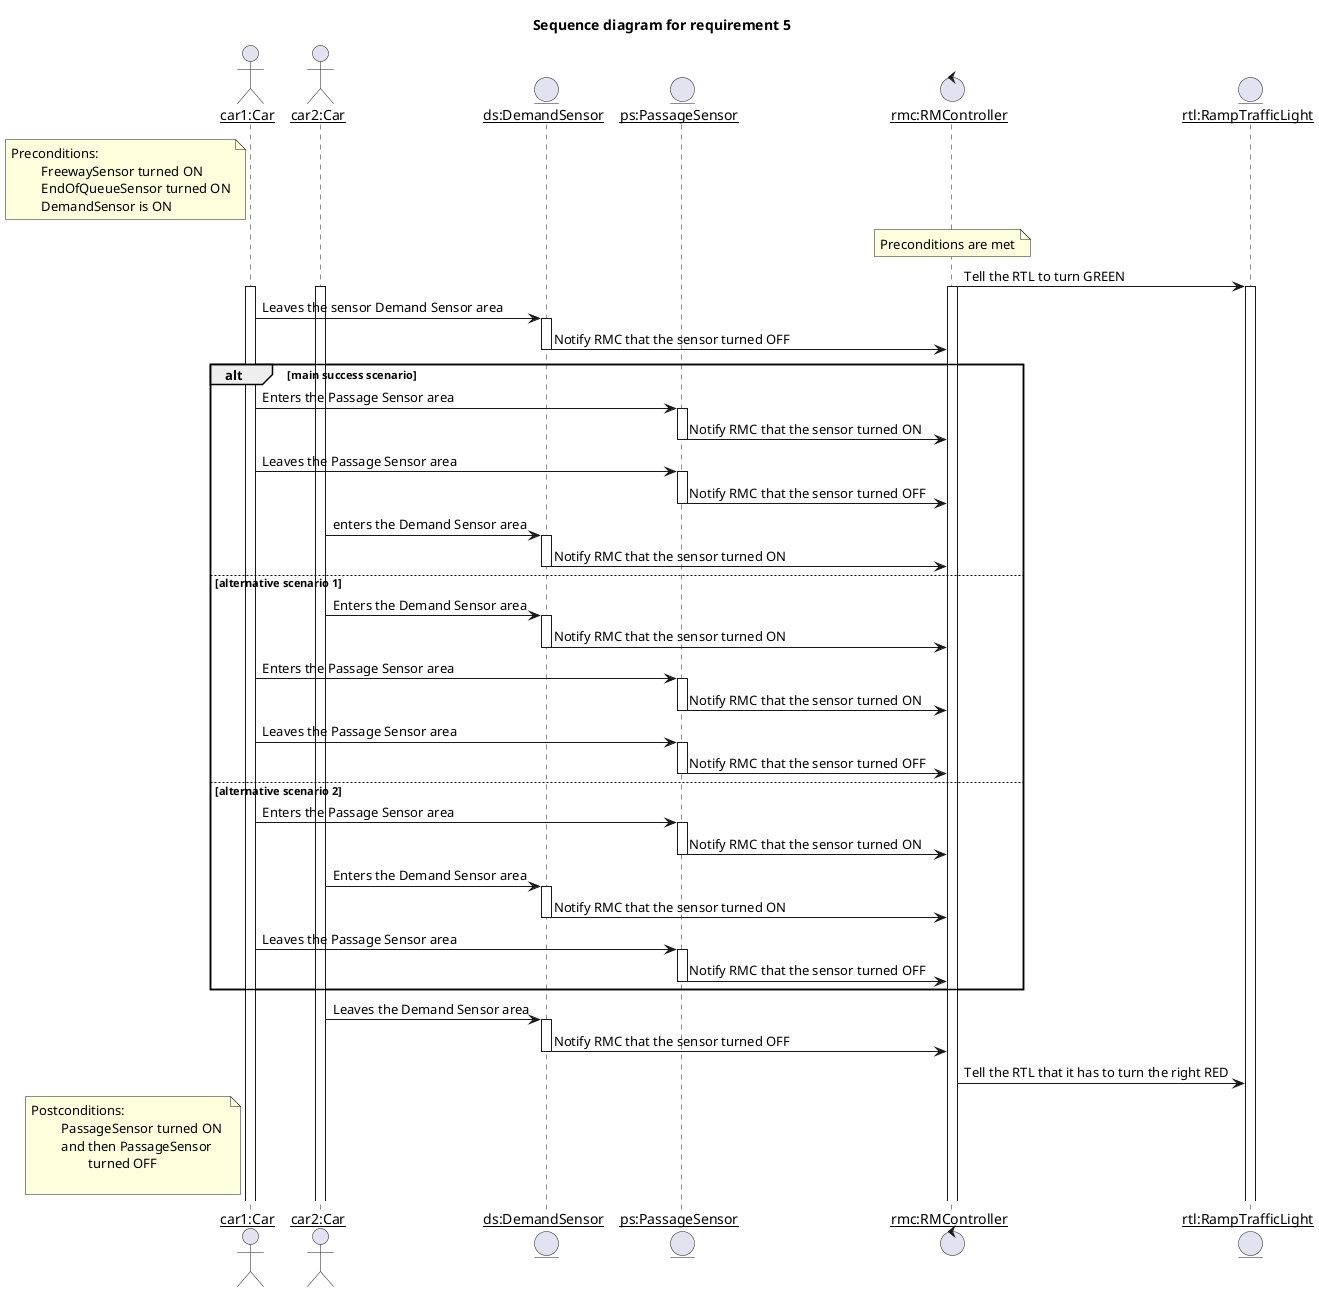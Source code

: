@startuml
skinparam sequenceParticipant underline

'5) When the FS is ON and the QS is ON,
'if DS is turned ON, it indicates intense traffic over the ramp.
'In this scenario, two cars must cross the TL before it turns RED.
'Then, set TL to GREEN. After DS is OFF, ON and OFF (two cars),
'turn TL to RED.

title "Sequence diagram for requirement 5"

actor "car1:Car" as Car1
actor "car2:Car" as Car2

entity "ds:DemandSensor" as DS
entity "ps:PassageSensor" as PS
control "rmc:RMController" as RMC
entity "rtl:RampTrafficLight" as RTL

note left of Car1: Preconditions:\n\t FreewaySensor turned ON\n\t EndOfQueueSensor turned ON\n\t DemandSensor is ON

'below commented lines not explicitly needed because they are part of the preconditions
'FS -> RMC: on
'QS -> RMC: on
'DS -> RMC: on

note over RMC: Preconditions are met
RMC -> RTL: Tell the RTL to turn GREEN
Activate RTL
Activate Car1
Activate Car2
Activate RMC

Car1 -> DS: Leaves the sensor Demand Sensor area
Activate DS
DS -> RMC: Notify RMC that the sensor turned OFF
Deactivate DS

alt main success scenario
    Car1 -> PS: Enters the Passage Sensor area
    Activate PS
    PS -> RMC: Notify RMC that the sensor turned ON
    Deactivate PS
    Car1 -> PS: Leaves the Passage Sensor area
    Activate PS
    PS -> RMC: Notify RMC that the sensor turned OFF
    Deactivate PS
    Car2 -> DS: enters the Demand Sensor area
    Activate DS
    DS -> RMC: Notify RMC that the sensor turned ON
    Deactivate DS
else alternative scenario 1
    Car2 -> DS: Enters the Demand Sensor area
    Activate DS
    DS -> RMC: Notify RMC that the sensor turned ON
    Deactivate DS
    Car1 -> PS: Enters the Passage Sensor area
    Activate PS
    PS -> RMC: Notify RMC that the sensor turned ON
    Deactivate PS
    Car1 -> PS: Leaves the Passage Sensor area
    Activate PS
    PS -> RMC: Notify RMC that the sensor turned OFF
    Deactivate PS
else alternative scenario 2
    Car1 -> PS: Enters the Passage Sensor area
    Activate PS
    PS -> RMC: Notify RMC that the sensor turned ON
    Deactivate PS
    Car2 -> DS: Enters the Demand Sensor area
    Activate DS
    DS -> RMC: Notify RMC that the sensor turned ON
    Deactivate DS
    Car1 -> PS: Leaves the Passage Sensor area
    Activate PS
    PS -> RMC: Notify RMC that the sensor turned OFF
    Deactivate PS
end


Car2 -> DS: Leaves the Demand Sensor area
Activate DS
DS -> RMC: Notify RMC that the sensor turned OFF
Deactivate DS

RMC -> RTL: Tell the RTL that it has to turn the right RED
'Deactivate RMC
'Deactivate RTL

note left of Car1: Postconditions:\n\t PassageSensor turned ON \n\t and then PassageSensor \n\t\t turned OFF\n\t

@enduml